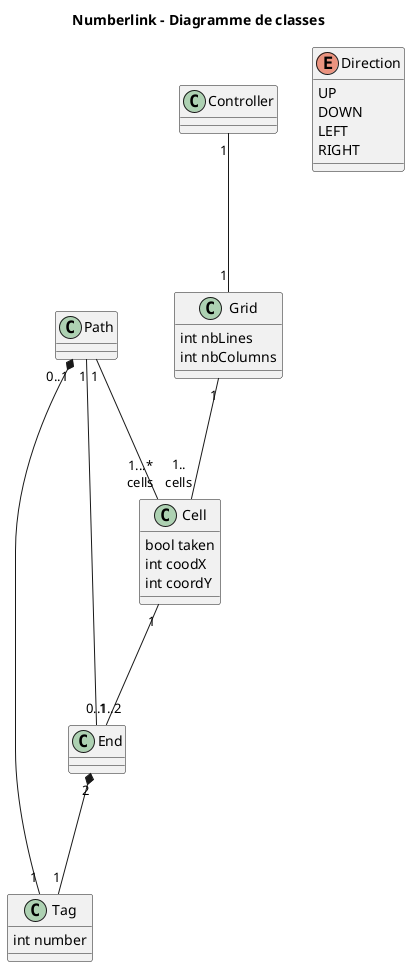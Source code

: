 @startuml
title "Numberlink - Diagramme de classes"

class Grid {
  int nbLines
  int nbColumns
}

class Cell{
    bool taken
    int coodX
    int coordY
    }

class Tag {
    int number
}

class End
class Path
class Controller
class Tag

enum Direction {
    UP
    DOWN
    LEFT
    RIGHT
}

Controller "1" --- "1" Grid

Grid "1" --- "1..\ncells" Cell

Path "0..1" *--- "1" Tag

Cell "1" --- "0..1" End

Path"1" --- "1..2"End

Path "1" --- "1...*\ncells" Cell


End "2" *--- "1" Tag

@enduml